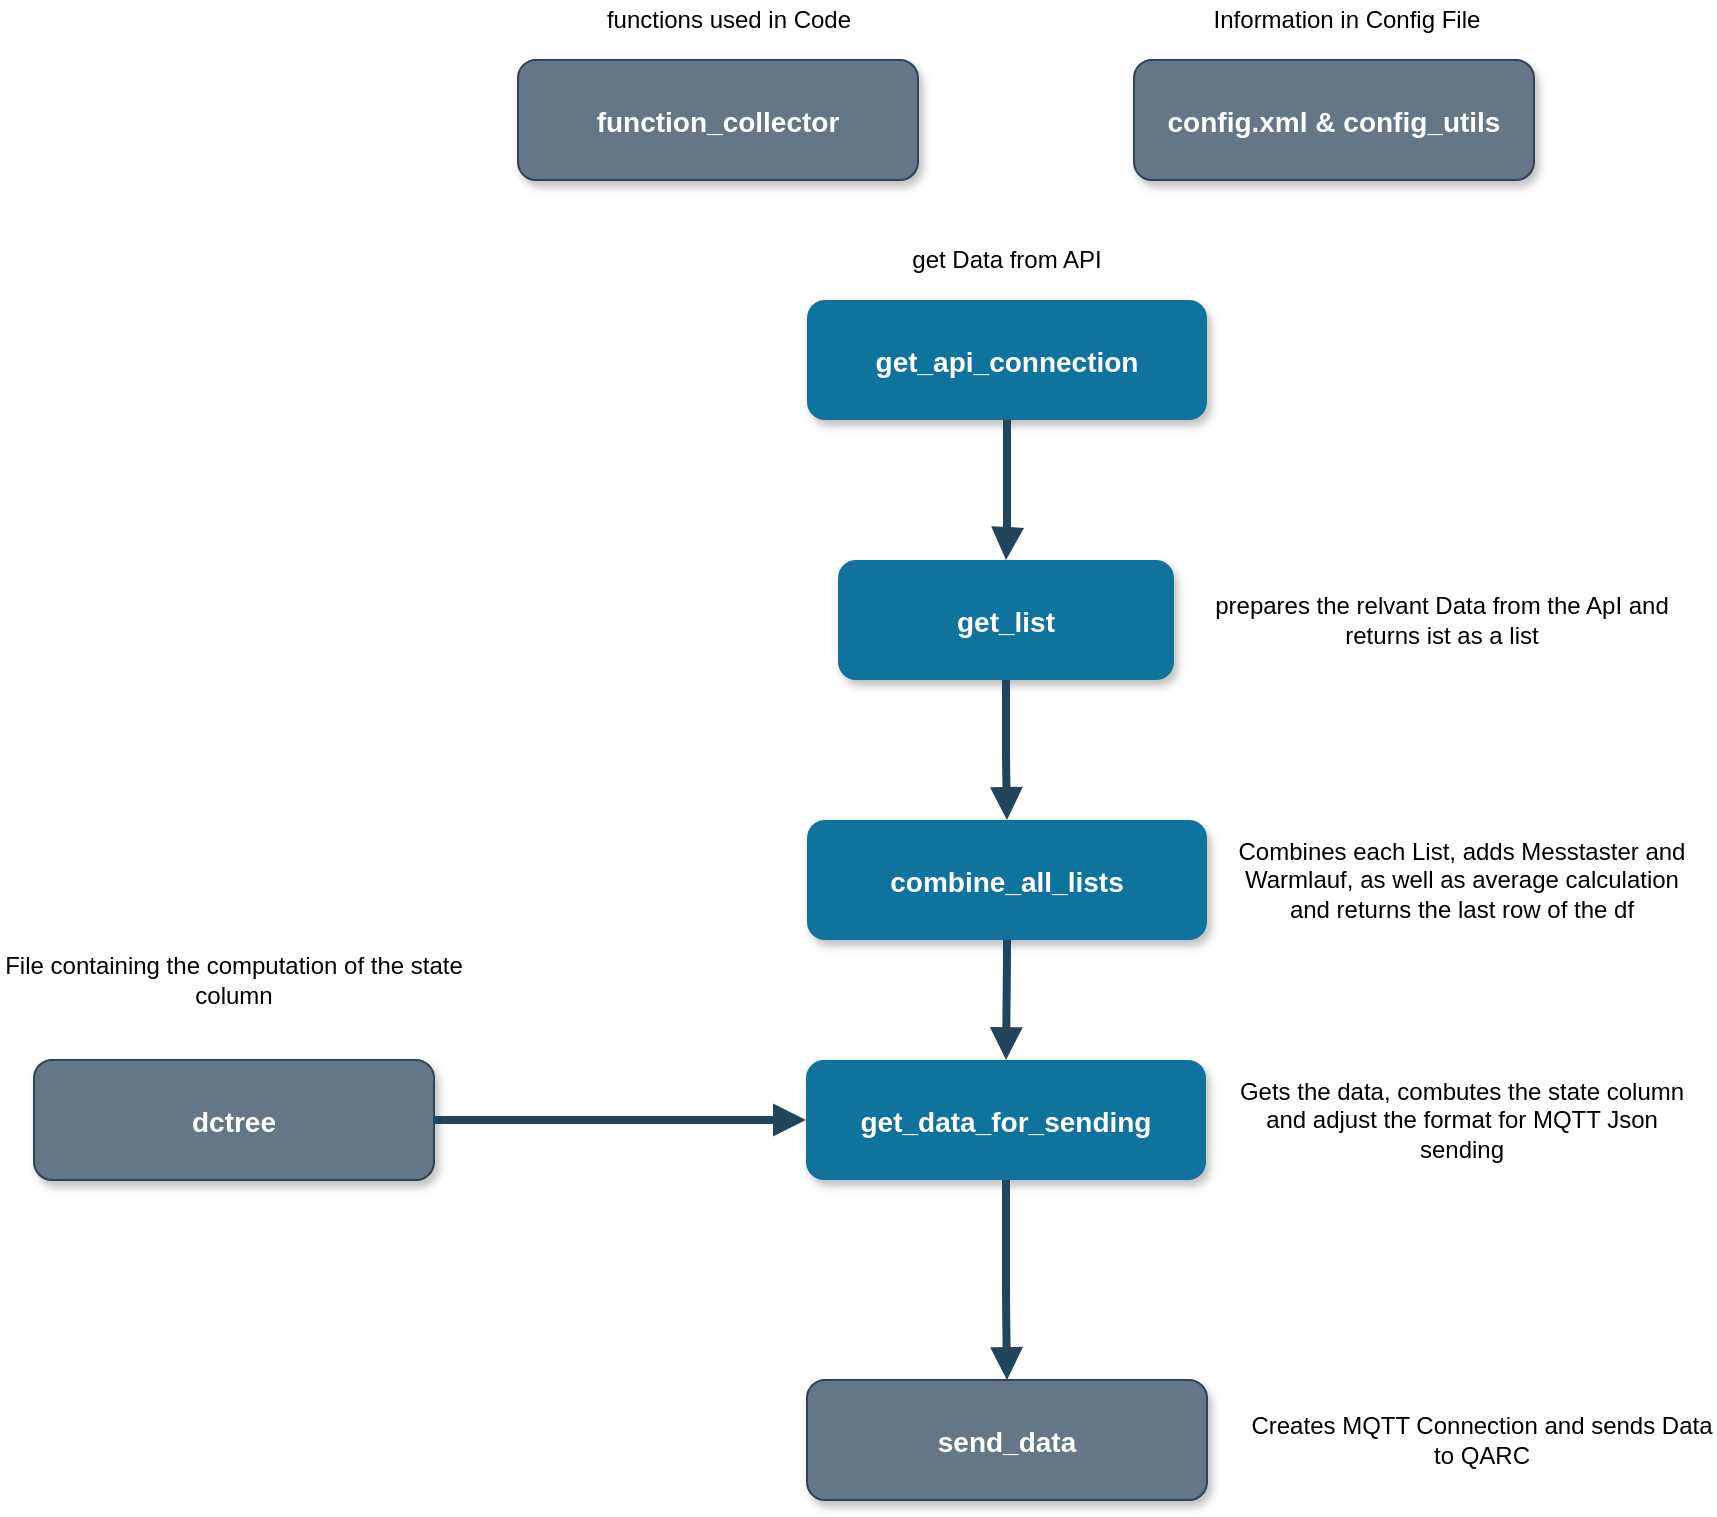 <mxfile version="13.8.6" type="github"><diagram name="Page-1" id="97916047-d0de-89f5-080d-49f4d83e522f"><mxGraphModel dx="1102" dy="525" grid="1" gridSize="10" guides="1" tooltips="1" connect="1" arrows="1" fold="1" page="1" pageScale="1.5" pageWidth="1169" pageHeight="827" background="#ffffff" math="0" shadow="0"><root><mxCell id="0"/><mxCell id="1" parent="0"/><mxCell id="2" value="get_api_connection" style="rounded=1;fillColor=#10739E;strokeColor=none;shadow=1;gradientColor=none;fontStyle=1;fontColor=#FFFFFF;fontSize=14;" parent="1" vertex="1"><mxGeometry x="816.5" y="220" width="200" height="60" as="geometry"/></mxCell><mxCell id="4" value="get_list" style="rounded=1;fillColor=#10739E;strokeColor=none;shadow=1;gradientColor=none;fontStyle=1;fontColor=#FFFFFF;fontSize=14;" parent="1" vertex="1"><mxGeometry x="832" y="350" width="168" height="60" as="geometry"/></mxCell><mxCell id="13" value="combine_all_lists" style="rounded=1;fillColor=#10739E;strokeColor=none;shadow=1;gradientColor=none;fontStyle=1;fontColor=#FFFFFF;fontSize=14;" parent="1" vertex="1"><mxGeometry x="816.5" y="480" width="200" height="60" as="geometry"/></mxCell><mxCell id="30" value="" style="edgeStyle=elbowEdgeStyle;elbow=vertical;strokeWidth=4;endArrow=block;endFill=1;fontStyle=1;strokeColor=#23445D;exitX=0.5;exitY=1;exitDx=0;exitDy=0;entryX=0.5;entryY=0;entryDx=0;entryDy=0;" parent="1" source="2" target="4" edge="1"><mxGeometry x="22" y="165.5" width="100" height="100" as="geometry"><mxPoint x="772" y="405.5" as="sourcePoint"/><mxPoint x="652" y="430" as="targetPoint"/><Array as="points"><mxPoint x="860" y="340"/><mxPoint x="540" y="310"/><mxPoint x="680" y="350"/><mxPoint x="720" y="360"/></Array></mxGeometry></mxCell><mxCell id="GdetoIdC8lSfjooxgTnp-92" value="get_data_for_sending" style="rounded=1;fillColor=#10739E;strokeColor=none;shadow=1;gradientColor=none;fontStyle=1;fontColor=#FFFFFF;fontSize=14;" parent="1" vertex="1"><mxGeometry x="816" y="600" width="200" height="60" as="geometry"/></mxCell><mxCell id="rHwEfz5nDzIIDoOTExUP-63" value="" style="edgeStyle=elbowEdgeStyle;elbow=vertical;strokeWidth=4;endArrow=block;endFill=1;fontStyle=1;strokeColor=#23445D;exitX=0.5;exitY=1;exitDx=0;exitDy=0;entryX=0.5;entryY=0;entryDx=0;entryDy=0;" parent="1" source="4" target="13" edge="1"><mxGeometry x="497" y="295.5" width="100" height="100" as="geometry"><mxPoint x="890" y="590" as="sourcePoint"/><mxPoint x="1000" y="500" as="targetPoint"/><Array as="points"><mxPoint x="917" y="450"/><mxPoint x="770" y="470"/><mxPoint x="890" y="470"/><mxPoint x="890" y="680"/><mxPoint x="890" y="600"/><mxPoint x="1015" y="660"/><mxPoint x="1105" y="670"/><mxPoint x="1127" y="685.5"/></Array></mxGeometry></mxCell><mxCell id="rHwEfz5nDzIIDoOTExUP-80" value="functions used in Code" style="text;html=1;strokeColor=none;fillColor=none;align=center;verticalAlign=middle;whiteSpace=wrap;rounded=0;" parent="1" vertex="1"><mxGeometry x="690.5" y="70" width="173" height="20" as="geometry"/></mxCell><mxCell id="QMBEIJeOVazgot8zG0hA-54" value="function_collector" style="rounded=1;fillColor=#647687;strokeColor=#314354;shadow=1;fontStyle=1;fontSize=14;fontColor=#ffffff;" parent="1" vertex="1"><mxGeometry x="672" y="100" width="200" height="60" as="geometry"/></mxCell><mxCell id="QMBEIJeOVazgot8zG0hA-55" value="" style="edgeStyle=elbowEdgeStyle;elbow=vertical;strokeWidth=4;endArrow=block;endFill=1;fontStyle=1;strokeColor=#23445D;exitX=0.5;exitY=1;exitDx=0;exitDy=0;entryX=0.5;entryY=0;entryDx=0;entryDy=0;" parent="1" source="13" target="GdetoIdC8lSfjooxgTnp-92" edge="1"><mxGeometry x="61.5" y="305.5" width="100" height="100" as="geometry"><mxPoint x="454.5" y="600" as="sourcePoint"/><mxPoint x="1140" y="700" as="targetPoint"/><Array as="points"><mxPoint x="927" y="550"/><mxPoint x="788" y="620"/><mxPoint x="940" y="600"/><mxPoint x="1080" y="640"/><mxPoint x="579.5" y="670"/><mxPoint x="669.5" y="680"/><mxPoint x="691.5" y="695.5"/></Array></mxGeometry></mxCell><mxCell id="QMBEIJeOVazgot8zG0hA-58" value="config.xml &amp; config_utils" style="rounded=1;fillColor=#647687;strokeColor=#314354;shadow=1;fontStyle=1;fontSize=14;fontColor=#ffffff;" parent="1" vertex="1"><mxGeometry x="980" y="100" width="200" height="60" as="geometry"/></mxCell><mxCell id="QMBEIJeOVazgot8zG0hA-59" value="Information in Config File" style="text;html=1;strokeColor=none;fillColor=none;align=center;verticalAlign=middle;whiteSpace=wrap;rounded=0;" parent="1" vertex="1"><mxGeometry x="1000" y="70" width="173" height="20" as="geometry"/></mxCell><mxCell id="QMBEIJeOVazgot8zG0hA-65" value="send_data" style="rounded=1;fillColor=#647687;strokeColor=#314354;shadow=1;fontStyle=1;fontSize=14;fontColor=#ffffff;" parent="1" vertex="1"><mxGeometry x="816.5" y="760" width="200" height="60" as="geometry"/></mxCell><mxCell id="kmbo_fCVQdAQUClNA1WE-37" value="get Data from API" style="text;html=1;strokeColor=none;fillColor=none;align=center;verticalAlign=middle;whiteSpace=wrap;rounded=0;" parent="1" vertex="1"><mxGeometry x="830" y="190" width="173" height="20" as="geometry"/></mxCell><mxCell id="IG_8YTxVnPELOS88I89C-31" value="prepares the relvant Data from the ApI and returns ist as a list" style="text;html=1;strokeColor=none;fillColor=none;align=center;verticalAlign=middle;whiteSpace=wrap;rounded=0;" vertex="1" parent="1"><mxGeometry x="1016.5" y="350" width="233.5" height="60" as="geometry"/></mxCell><mxCell id="IG_8YTxVnPELOS88I89C-32" value="Combines each List, adds Messtaster and Warmlauf, as well as average calculation and returns the last row of the df" style="text;html=1;strokeColor=none;fillColor=none;align=center;verticalAlign=middle;whiteSpace=wrap;rounded=0;" vertex="1" parent="1"><mxGeometry x="1026.5" y="480" width="233.5" height="60" as="geometry"/></mxCell><mxCell id="IG_8YTxVnPELOS88I89C-35" value="Gets the data, combutes the state column and adjust the format for MQTT Json sending" style="text;html=1;strokeColor=none;fillColor=none;align=center;verticalAlign=middle;whiteSpace=wrap;rounded=0;" vertex="1" parent="1"><mxGeometry x="1026.5" y="600" width="233.5" height="60" as="geometry"/></mxCell><mxCell id="IG_8YTxVnPELOS88I89C-36" value="dctree" style="rounded=1;fillColor=#647687;strokeColor=#314354;shadow=1;fontStyle=1;fontSize=14;fontColor=#ffffff;" vertex="1" parent="1"><mxGeometry x="430" y="600" width="200" height="60" as="geometry"/></mxCell><mxCell id="IG_8YTxVnPELOS88I89C-37" value="" style="edgeStyle=elbowEdgeStyle;elbow=vertical;strokeWidth=4;endArrow=block;endFill=1;fontStyle=1;strokeColor=#23445D;exitX=1;exitY=0.5;exitDx=0;exitDy=0;entryX=0;entryY=0.5;entryDx=0;entryDy=0;" edge="1" parent="1" source="IG_8YTxVnPELOS88I89C-36" target="GdetoIdC8lSfjooxgTnp-92"><mxGeometry x="-56" y="505.5" width="100" height="100" as="geometry"><mxPoint x="650" y="670" as="sourcePoint"/><mxPoint x="777" y="670" as="targetPoint"/><Array as="points"><mxPoint x="750" y="630"/><mxPoint x="740" y="670"/><mxPoint x="660" y="710"/><mxPoint x="833" y="690"/><mxPoint x="723" y="710"/><mxPoint x="670.5" y="820"/><mxPoint x="822.5" y="800"/><mxPoint x="962.5" y="840"/><mxPoint x="462" y="870"/><mxPoint x="552" y="880"/><mxPoint x="574" y="895.5"/></Array></mxGeometry></mxCell><mxCell id="IG_8YTxVnPELOS88I89C-38" value="File containing the computation of the state column" style="text;html=1;strokeColor=none;fillColor=none;align=center;verticalAlign=middle;whiteSpace=wrap;rounded=0;" vertex="1" parent="1"><mxGeometry x="413.25" y="530" width="233.5" height="60" as="geometry"/></mxCell><mxCell id="IG_8YTxVnPELOS88I89C-39" value="" style="edgeStyle=elbowEdgeStyle;elbow=vertical;strokeWidth=4;endArrow=block;endFill=1;fontStyle=1;strokeColor=#23445D;exitX=0.5;exitY=1;exitDx=0;exitDy=0;entryX=0.5;entryY=0;entryDx=0;entryDy=0;" edge="1" parent="1" source="GdetoIdC8lSfjooxgTnp-92" target="QMBEIJeOVazgot8zG0hA-65"><mxGeometry x="45.5" y="475.5" width="100" height="100" as="geometry"><mxPoint x="900.5" y="710" as="sourcePoint"/><mxPoint x="900" y="770" as="targetPoint"/><Array as="points"><mxPoint x="911" y="720"/><mxPoint x="772" y="790"/><mxPoint x="924" y="770"/><mxPoint x="1064" y="810"/><mxPoint x="563.5" y="840"/><mxPoint x="653.5" y="850"/><mxPoint x="675.5" y="865.5"/></Array></mxGeometry></mxCell><mxCell id="IG_8YTxVnPELOS88I89C-40" value="Creates MQTT Connection and sends Data to QARC" style="text;html=1;strokeColor=none;fillColor=none;align=center;verticalAlign=middle;whiteSpace=wrap;rounded=0;" vertex="1" parent="1"><mxGeometry x="1036.5" y="760" width="233.5" height="60" as="geometry"/></mxCell></root></mxGraphModel></diagram></mxfile>